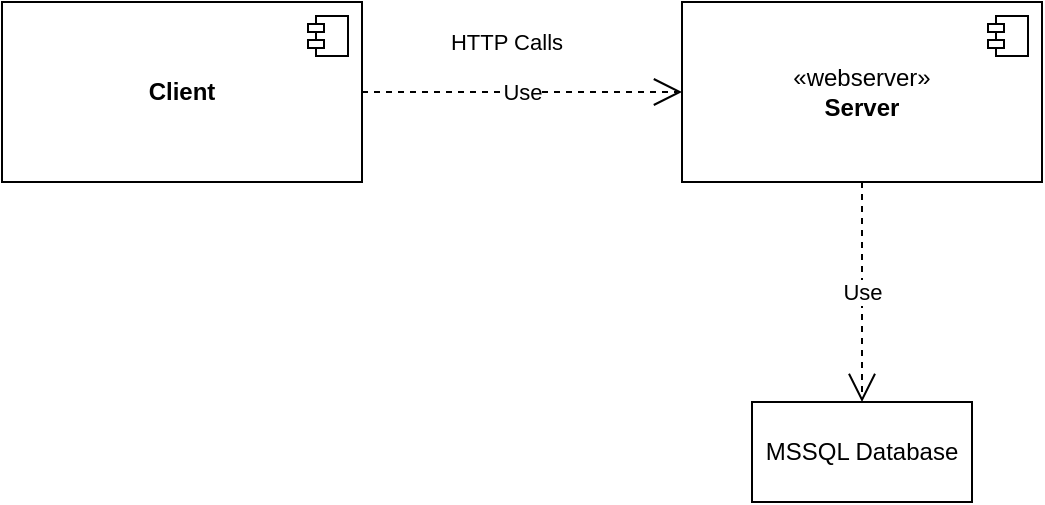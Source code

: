 <mxfile version="22.1.11" type="device">
  <diagram id="C5RBs43oDa-KdzZeNtuy" name="Page-1">
    <mxGraphModel dx="1221" dy="725" grid="1" gridSize="10" guides="1" tooltips="1" connect="1" arrows="1" fold="1" page="1" pageScale="1" pageWidth="827" pageHeight="1169" math="0" shadow="0">
      <root>
        <mxCell id="WIyWlLk6GJQsqaUBKTNV-0" />
        <mxCell id="WIyWlLk6GJQsqaUBKTNV-1" parent="WIyWlLk6GJQsqaUBKTNV-0" />
        <mxCell id="Uergf838ktvR-88O5ynF-2" value="&lt;b&gt;Client&lt;/b&gt;" style="html=1;dropTarget=0;whiteSpace=wrap;" vertex="1" parent="WIyWlLk6GJQsqaUBKTNV-1">
          <mxGeometry x="30" y="250" width="180" height="90" as="geometry" />
        </mxCell>
        <mxCell id="Uergf838ktvR-88O5ynF-3" value="" style="shape=module;jettyWidth=8;jettyHeight=4;" vertex="1" parent="Uergf838ktvR-88O5ynF-2">
          <mxGeometry x="1" width="20" height="20" relative="1" as="geometry">
            <mxPoint x="-27" y="7" as="offset" />
          </mxGeometry>
        </mxCell>
        <mxCell id="Uergf838ktvR-88O5ynF-16" value="Use" style="endArrow=open;endSize=12;dashed=1;html=1;rounded=0;" edge="1" parent="WIyWlLk6GJQsqaUBKTNV-1" source="Uergf838ktvR-88O5ynF-2" target="Uergf838ktvR-88O5ynF-18">
          <mxGeometry width="160" relative="1" as="geometry">
            <mxPoint x="500" y="240.003" as="sourcePoint" />
            <mxPoint x="470" y="215" as="targetPoint" />
          </mxGeometry>
        </mxCell>
        <mxCell id="Uergf838ktvR-88O5ynF-17" value="HTTP Calls" style="edgeLabel;html=1;align=center;verticalAlign=middle;resizable=0;points=[];" vertex="1" connectable="0" parent="Uergf838ktvR-88O5ynF-16">
          <mxGeometry x="0.413" y="2" relative="1" as="geometry">
            <mxPoint x="-41" y="-23" as="offset" />
          </mxGeometry>
        </mxCell>
        <mxCell id="Uergf838ktvR-88O5ynF-18" value="«webserver»&lt;br&gt;&lt;b&gt;Server&lt;/b&gt;" style="html=1;dropTarget=0;whiteSpace=wrap;" vertex="1" parent="WIyWlLk6GJQsqaUBKTNV-1">
          <mxGeometry x="370" y="250" width="180" height="90" as="geometry" />
        </mxCell>
        <mxCell id="Uergf838ktvR-88O5ynF-19" value="" style="shape=module;jettyWidth=8;jettyHeight=4;" vertex="1" parent="Uergf838ktvR-88O5ynF-18">
          <mxGeometry x="1" width="20" height="20" relative="1" as="geometry">
            <mxPoint x="-27" y="7" as="offset" />
          </mxGeometry>
        </mxCell>
        <mxCell id="Uergf838ktvR-88O5ynF-22" value="Use" style="endArrow=open;endSize=12;dashed=1;html=1;rounded=0;" edge="1" parent="WIyWlLk6GJQsqaUBKTNV-1" source="Uergf838ktvR-88O5ynF-18" target="Uergf838ktvR-88O5ynF-26">
          <mxGeometry width="160" relative="1" as="geometry">
            <mxPoint x="390" y="510" as="sourcePoint" />
            <mxPoint x="460" y="470" as="targetPoint" />
          </mxGeometry>
        </mxCell>
        <mxCell id="Uergf838ktvR-88O5ynF-26" value="MSSQL Database" style="html=1;whiteSpace=wrap;" vertex="1" parent="WIyWlLk6GJQsqaUBKTNV-1">
          <mxGeometry x="405" y="450" width="110" height="50" as="geometry" />
        </mxCell>
      </root>
    </mxGraphModel>
  </diagram>
</mxfile>
